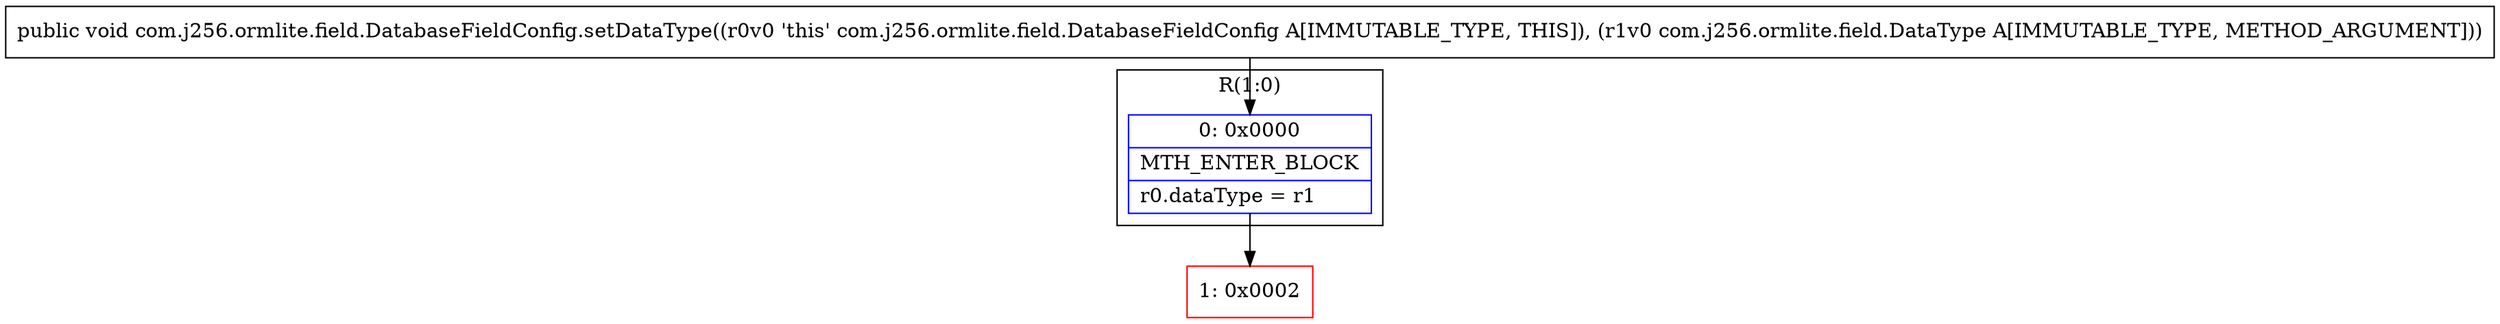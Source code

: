 digraph "CFG forcom.j256.ormlite.field.DatabaseFieldConfig.setDataType(Lcom\/j256\/ormlite\/field\/DataType;)V" {
subgraph cluster_Region_2015815618 {
label = "R(1:0)";
node [shape=record,color=blue];
Node_0 [shape=record,label="{0\:\ 0x0000|MTH_ENTER_BLOCK\l|r0.dataType = r1\l}"];
}
Node_1 [shape=record,color=red,label="{1\:\ 0x0002}"];
MethodNode[shape=record,label="{public void com.j256.ormlite.field.DatabaseFieldConfig.setDataType((r0v0 'this' com.j256.ormlite.field.DatabaseFieldConfig A[IMMUTABLE_TYPE, THIS]), (r1v0 com.j256.ormlite.field.DataType A[IMMUTABLE_TYPE, METHOD_ARGUMENT])) }"];
MethodNode -> Node_0;
Node_0 -> Node_1;
}

